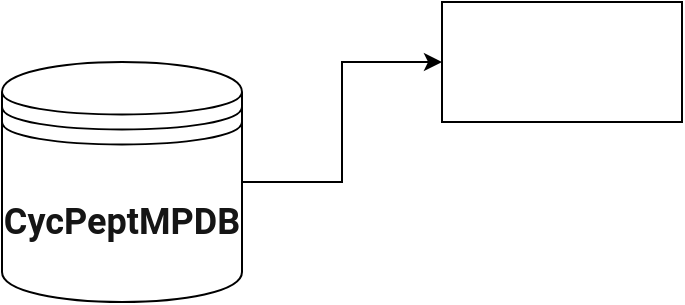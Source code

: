 <mxfile version="24.7.14">
  <diagram name="Page-1" id="wZ6BwmfHZU7fu6fwhbLw">
    <mxGraphModel dx="947" dy="483" grid="1" gridSize="10" guides="1" tooltips="1" connect="1" arrows="1" fold="1" page="1" pageScale="1" pageWidth="850" pageHeight="1100" math="0" shadow="0">
      <root>
        <mxCell id="0" />
        <mxCell id="1" parent="0" />
        <mxCell id="F46a0bnzP-12y5s0f8j_-2" style="edgeStyle=orthogonalEdgeStyle;rounded=0;orthogonalLoop=1;jettySize=auto;html=1;" edge="1" parent="1" source="F46a0bnzP-12y5s0f8j_-1" target="F46a0bnzP-12y5s0f8j_-4">
          <mxGeometry relative="1" as="geometry">
            <mxPoint x="250" y="60" as="targetPoint" />
          </mxGeometry>
        </mxCell>
        <mxCell id="F46a0bnzP-12y5s0f8j_-1" value="&lt;span style=&quot;color: rgb(21, 21, 21); font-family: Roboto, arial, sans-serif; font-size: 18px; font-weight: 700; background-color: rgb(255, 255, 255);&quot;&gt;CycPeptMPDB&lt;/span&gt;" style="shape=datastore;whiteSpace=wrap;html=1;" vertex="1" parent="1">
          <mxGeometry x="40" y="40" width="120" height="120" as="geometry" />
        </mxCell>
        <mxCell id="F46a0bnzP-12y5s0f8j_-4" value="" style="rounded=0;whiteSpace=wrap;html=1;" vertex="1" parent="1">
          <mxGeometry x="260" y="10" width="120" height="60" as="geometry" />
        </mxCell>
      </root>
    </mxGraphModel>
  </diagram>
</mxfile>
